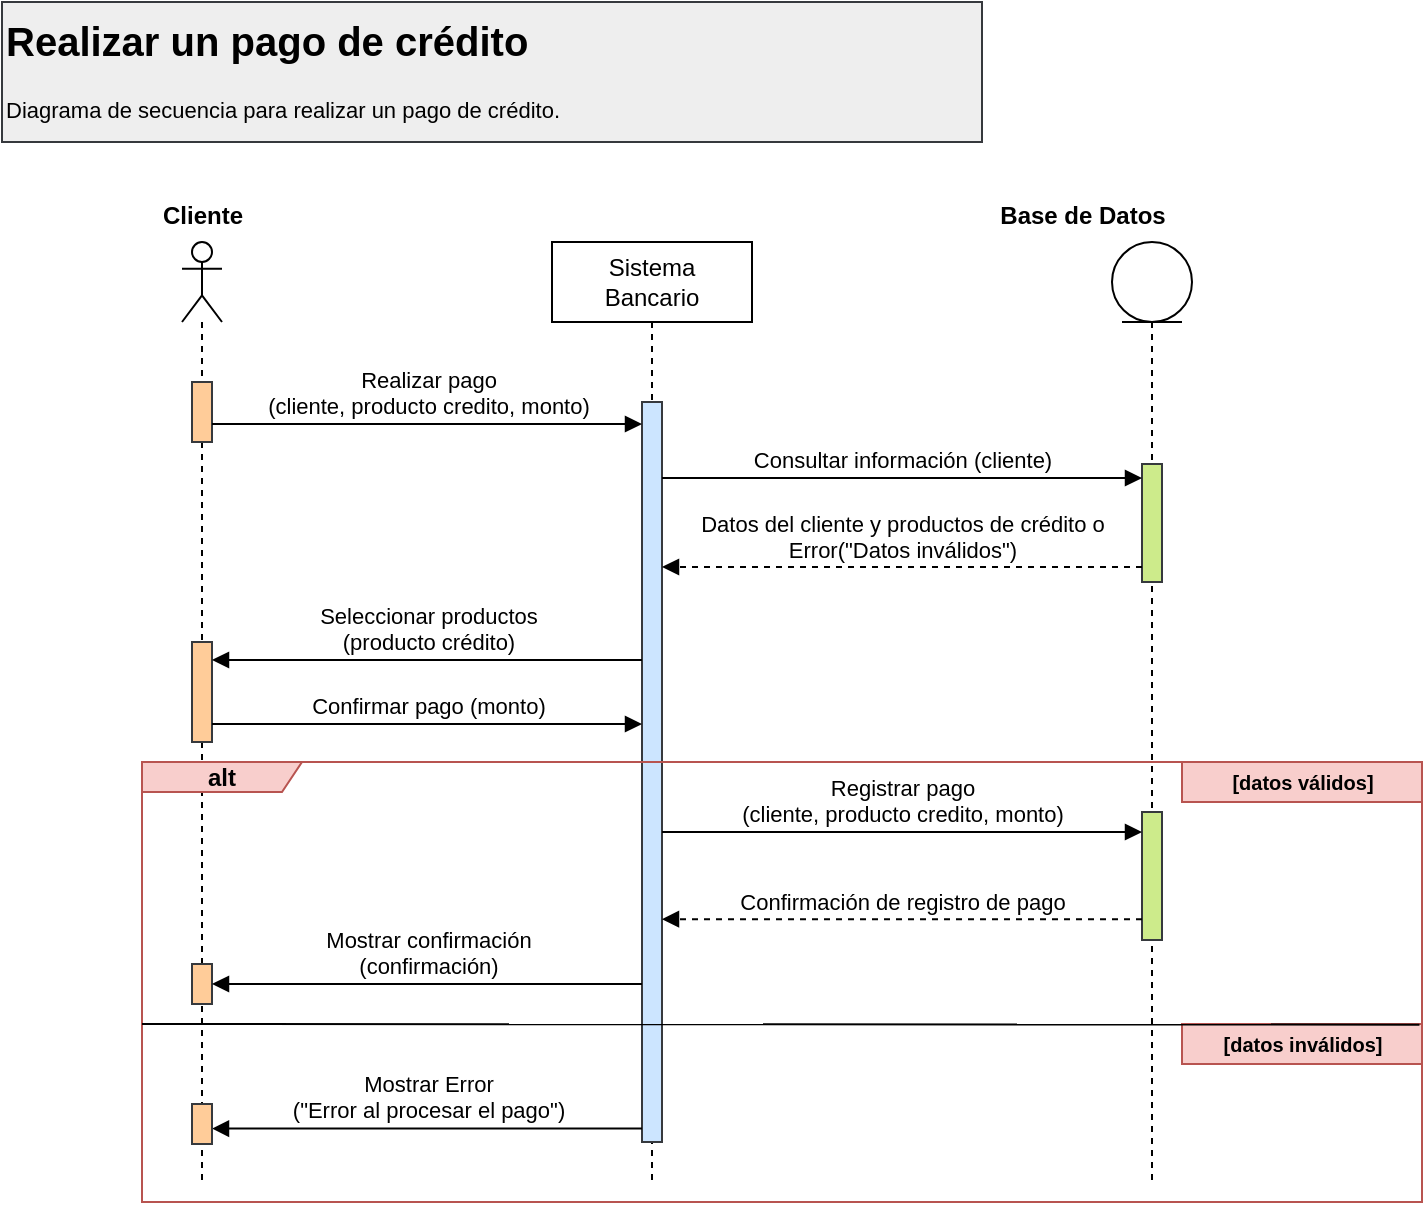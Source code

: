 <mxfile version="24.6.3" type="google">
  <diagram name="Página-1" id="D4xfMR_tDfcY7prQFISW">
    <mxGraphModel grid="1" page="1" gridSize="10" guides="1" tooltips="1" connect="1" arrows="1" fold="1" pageScale="1" pageWidth="1169" pageHeight="827" math="0" shadow="0">
      <root>
        <mxCell id="0" />
        <mxCell id="1" parent="0" />
        <mxCell id="BfA_5P8bwOXLROu7K_P--1" value="&lt;h1 style=&quot;margin-top: 0px;&quot;&gt;&lt;font style=&quot;font-size: 20px;&quot;&gt;Realizar un pago de&amp;nbsp;crédito&lt;/font&gt;&lt;/h1&gt;&lt;p style=&quot;font-size: 11px;&quot;&gt;Diagrama de secuencia para realizar un pago de crédito.&lt;/p&gt;" style="text;html=1;whiteSpace=wrap;overflow=hidden;rounded=0;fillColor=#eeeeee;strokeColor=#36393d;fontSize=11;" vertex="1" parent="1">
          <mxGeometry x="10" y="10" width="490" height="70" as="geometry" />
        </mxCell>
        <mxCell id="BfA_5P8bwOXLROu7K_P--43" value="" style="shape=umlLifeline;perimeter=lifelinePerimeter;whiteSpace=wrap;html=1;container=1;dropTarget=0;collapsible=0;recursiveResize=0;outlineConnect=0;portConstraint=eastwest;newEdgeStyle={&quot;curved&quot;:0,&quot;rounded&quot;:0};participant=umlActor;" vertex="1" parent="1">
          <mxGeometry x="100" y="130" width="20" height="470" as="geometry" />
        </mxCell>
        <mxCell id="BfA_5P8bwOXLROu7K_P--57" value="" style="html=1;points=[[0,0,0,0,5],[0,1,0,0,-5],[1,0,0,0,5],[1,1,0,0,-5]];perimeter=orthogonalPerimeter;outlineConnect=0;targetShapes=umlLifeline;portConstraint=eastwest;newEdgeStyle={&quot;curved&quot;:0,&quot;rounded&quot;:0};fillColor=#ffcc99;strokeColor=#36393d;" vertex="1" parent="BfA_5P8bwOXLROu7K_P--43">
          <mxGeometry x="5" y="70" width="10" height="30" as="geometry" />
        </mxCell>
        <mxCell id="ppfvb2NsNzk55--3sPmV-1" value="" style="html=1;points=[[0,0,0,0,5],[0,1,0,0,-5],[1,0,0,0,5],[1,1,0,0,-5]];perimeter=orthogonalPerimeter;outlineConnect=0;targetShapes=umlLifeline;portConstraint=eastwest;newEdgeStyle={&quot;curved&quot;:0,&quot;rounded&quot;:0};fillColor=#ffcc99;strokeColor=#36393d;" vertex="1" parent="BfA_5P8bwOXLROu7K_P--43">
          <mxGeometry x="5" y="200" width="10" height="50" as="geometry" />
        </mxCell>
        <mxCell id="BfA_5P8bwOXLROu7K_P--44" value="Sistema&lt;br&gt;Bancario" style="shape=umlLifeline;perimeter=lifelinePerimeter;whiteSpace=wrap;html=1;container=1;dropTarget=0;collapsible=0;recursiveResize=0;outlineConnect=0;portConstraint=eastwest;newEdgeStyle={&quot;curved&quot;:0,&quot;rounded&quot;:0};" vertex="1" parent="1">
          <mxGeometry x="285" y="130" width="100" height="470" as="geometry" />
        </mxCell>
        <mxCell id="BfA_5P8bwOXLROu7K_P--56" value="" style="html=1;points=[[0,0,0,0,5],[0,1,0,0,-5],[1,0,0,0,5],[1,1,0,0,-5]];perimeter=orthogonalPerimeter;outlineConnect=0;targetShapes=umlLifeline;portConstraint=eastwest;newEdgeStyle={&quot;curved&quot;:0,&quot;rounded&quot;:0};fillColor=#cce5ff;strokeColor=#36393d;" vertex="1" parent="BfA_5P8bwOXLROu7K_P--44">
          <mxGeometry x="45" y="80" width="10" height="370" as="geometry" />
        </mxCell>
        <mxCell id="BfA_5P8bwOXLROu7K_P--45" value="Cliente" style="text;align=center;fontStyle=1;verticalAlign=middle;spacingLeft=3;spacingRight=3;strokeColor=none;rotatable=0;points=[[0,0.5],[1,0.5]];portConstraint=eastwest;html=1;" vertex="1" parent="1">
          <mxGeometry x="70" y="104" width="80" height="26" as="geometry" />
        </mxCell>
        <mxCell id="BfA_5P8bwOXLROu7K_P--48" value="" style="shape=umlLifeline;perimeter=lifelinePerimeter;whiteSpace=wrap;html=1;container=1;dropTarget=0;collapsible=0;recursiveResize=0;outlineConnect=0;portConstraint=eastwest;newEdgeStyle={&quot;curved&quot;:0,&quot;rounded&quot;:0};participant=umlEntity;" vertex="1" parent="1">
          <mxGeometry x="565" y="130" width="40" height="470" as="geometry" />
        </mxCell>
        <mxCell id="bcULmBKe0mkSa0cwNDqA-2" value="" style="html=1;points=[[0,0,0,0,5],[0,1,0,0,-5],[1,0,0,0,5],[1,1,0,0,-5]];perimeter=orthogonalPerimeter;outlineConnect=0;targetShapes=umlLifeline;portConstraint=eastwest;newEdgeStyle={&quot;curved&quot;:0,&quot;rounded&quot;:0};fillColor=#cdeb8b;strokeColor=#36393d;" vertex="1" parent="BfA_5P8bwOXLROu7K_P--48">
          <mxGeometry x="15" y="111" width="10" height="59" as="geometry" />
        </mxCell>
        <mxCell id="XdA4SDEO-pm26UPTA_wm-1" value="" style="html=1;points=[[0,0,0,0,5],[0,1,0,0,-5],[1,0,0,0,5],[1,1,0,0,-5]];perimeter=orthogonalPerimeter;outlineConnect=0;targetShapes=umlLifeline;portConstraint=eastwest;newEdgeStyle={&quot;curved&quot;:0,&quot;rounded&quot;:0};fillColor=#cdeb8b;strokeColor=#36393d;" vertex="1" parent="BfA_5P8bwOXLROu7K_P--48">
          <mxGeometry x="15" y="285" width="10" height="64" as="geometry" />
        </mxCell>
        <mxCell id="BfA_5P8bwOXLROu7K_P--49" value="Base de Datos" style="text;align=center;fontStyle=1;verticalAlign=middle;spacingLeft=3;spacingRight=3;strokeColor=none;rotatable=0;points=[[0,0.5],[1,0.5]];portConstraint=eastwest;html=1;" vertex="1" parent="1">
          <mxGeometry x="505" y="104" width="90" height="26" as="geometry" />
        </mxCell>
        <mxCell id="BfA_5P8bwOXLROu7K_P--55" value="Realizar pago&lt;br&gt;(cliente, producto credito, monto)" style="html=1;verticalAlign=bottom;endArrow=block;curved=0;rounded=0;" edge="1" parent="1" target="BfA_5P8bwOXLROu7K_P--56">
          <mxGeometry x="-0.002" width="80" relative="1" as="geometry">
            <mxPoint x="115" y="221" as="sourcePoint" />
            <mxPoint x="285" y="221" as="targetPoint" />
            <mxPoint as="offset" />
          </mxGeometry>
        </mxCell>
        <mxCell id="BfA_5P8bwOXLROu7K_P--58" value="Consultar información (cliente)" style="html=1;verticalAlign=bottom;endArrow=block;curved=0;rounded=0;" edge="1" parent="1">
          <mxGeometry width="80" relative="1" as="geometry">
            <mxPoint x="340" y="248" as="sourcePoint" />
            <mxPoint x="580" y="248" as="targetPoint" />
          </mxGeometry>
        </mxCell>
        <mxCell id="BfA_5P8bwOXLROu7K_P--86" value="Mostrar Error &lt;br&gt;(&quot;Error al procesar el pago&quot;)" style="html=1;verticalAlign=bottom;endArrow=block;curved=0;rounded=0;" edge="1" parent="1">
          <mxGeometry width="80" relative="1" as="geometry">
            <mxPoint x="330" y="573.31" as="sourcePoint" />
            <mxPoint x="115" y="573.31" as="targetPoint" />
          </mxGeometry>
        </mxCell>
        <mxCell id="bcULmBKe0mkSa0cwNDqA-4" value="Datos del cliente y productos de crédito o &lt;br&gt;Error(&quot;Datos inválidos&quot;)" style="html=1;verticalAlign=bottom;endArrow=block;curved=0;rounded=0;dashed=1;" edge="1" parent="1">
          <mxGeometry width="80" relative="1" as="geometry">
            <mxPoint x="580" y="292.5" as="sourcePoint" />
            <mxPoint x="340" y="292.5" as="targetPoint" />
          </mxGeometry>
        </mxCell>
        <mxCell id="bcULmBKe0mkSa0cwNDqA-15" value="&lt;b&gt;alt&lt;/b&gt;" style="shape=umlFrame;whiteSpace=wrap;html=1;pointerEvents=0;width=80;height=15;fillColor=#f8cecc;strokeColor=#b85450;" vertex="1" parent="1">
          <mxGeometry x="80" y="390" width="640" height="220" as="geometry" />
        </mxCell>
        <mxCell id="NwqncXRK5OJ0vS-3r9_5-4" value="Seleccionar productos &lt;br&gt;(producto crédito)" style="html=1;verticalAlign=bottom;endArrow=block;curved=0;rounded=0;" edge="1" parent="1">
          <mxGeometry width="80" relative="1" as="geometry">
            <mxPoint x="330" y="339" as="sourcePoint" />
            <mxPoint x="115" y="339" as="targetPoint" />
          </mxGeometry>
        </mxCell>
        <mxCell id="NwqncXRK5OJ0vS-3r9_5-10" value="[datos inválidos]" style="text;align=center;fontStyle=1;verticalAlign=middle;spacingLeft=3;spacingRight=3;rotatable=0;points=[[0,0.5],[1,0.5]];portConstraint=eastwest;html=1;fontSize=10;fillColor=#f8cecc;strokeColor=#b85450;" vertex="1" parent="1">
          <mxGeometry x="600" y="521" width="120" height="20" as="geometry" />
        </mxCell>
        <mxCell id="NwqncXRK5OJ0vS-3r9_5-11" value="" style="endArrow=none;html=1;rounded=0;entryX=0.998;entryY=0.597;entryDx=0;entryDy=0;entryPerimeter=0;exitX=-0.001;exitY=0.627;exitDx=0;exitDy=0;exitPerimeter=0;" edge="1" parent="1" target="bcULmBKe0mkSa0cwNDqA-15">
          <mxGeometry width="50" height="50" relative="1" as="geometry">
            <mxPoint x="80.005" y="520.997" as="sourcePoint" />
            <mxPoint x="354.455" y="520.997" as="targetPoint" />
          </mxGeometry>
        </mxCell>
        <mxCell id="NwqncXRK5OJ0vS-3r9_5-12" value="[datos válidos]" style="text;align=center;fontStyle=1;verticalAlign=middle;spacingLeft=3;spacingRight=3;rotatable=0;points=[[0,0.5],[1,0.5]];portConstraint=eastwest;html=1;fontSize=10;fillColor=#f8cecc;strokeColor=#b85450;" vertex="1" parent="1">
          <mxGeometry x="600" y="390" width="120" height="20" as="geometry" />
        </mxCell>
        <mxCell id="NwqncXRK5OJ0vS-3r9_5-13" value="" style="html=1;points=[[0,0,0,0,5],[0,1,0,0,-5],[1,0,0,0,5],[1,1,0,0,-5]];perimeter=orthogonalPerimeter;outlineConnect=0;targetShapes=umlLifeline;portConstraint=eastwest;newEdgeStyle={&quot;curved&quot;:0,&quot;rounded&quot;:0};fillColor=#ffcc99;strokeColor=#36393d;" vertex="1" parent="1">
          <mxGeometry x="105" y="491" width="10" height="20" as="geometry" />
        </mxCell>
        <mxCell id="NwqncXRK5OJ0vS-3r9_5-14" value="Mostrar confirmación&lt;br&gt;(confirmación)" style="html=1;verticalAlign=bottom;endArrow=block;curved=0;rounded=0;" edge="1" parent="1" source="BfA_5P8bwOXLROu7K_P--56">
          <mxGeometry width="80" relative="1" as="geometry">
            <mxPoint x="285" y="501.0" as="sourcePoint" />
            <mxPoint x="115" y="501.0" as="targetPoint" />
          </mxGeometry>
        </mxCell>
        <mxCell id="A7_Kh4RqBEpTT9U6u_Qc-9" value="" style="html=1;points=[[0,0,0,0,5],[0,1,0,0,-5],[1,0,0,0,5],[1,1,0,0,-5]];perimeter=orthogonalPerimeter;outlineConnect=0;targetShapes=umlLifeline;portConstraint=eastwest;newEdgeStyle={&quot;curved&quot;:0,&quot;rounded&quot;:0};fillColor=#ffcc99;strokeColor=#36393d;" vertex="1" parent="1">
          <mxGeometry x="105" y="561" width="10" height="20" as="geometry" />
        </mxCell>
        <mxCell id="ppfvb2NsNzk55--3sPmV-2" value="Confirmar pago (monto)" style="html=1;verticalAlign=bottom;endArrow=block;curved=0;rounded=0;" edge="1" parent="1" target="BfA_5P8bwOXLROu7K_P--56">
          <mxGeometry width="80" relative="1" as="geometry">
            <mxPoint x="115" y="371" as="sourcePoint" />
            <mxPoint x="285" y="371" as="targetPoint" />
            <mxPoint as="offset" />
          </mxGeometry>
        </mxCell>
        <mxCell id="XdA4SDEO-pm26UPTA_wm-2" value="Registrar pago&lt;br&gt;(cliente, producto credito, monto)" style="html=1;verticalAlign=bottom;endArrow=block;curved=0;rounded=0;" edge="1" parent="1">
          <mxGeometry width="80" relative="1" as="geometry">
            <mxPoint x="340" y="425" as="sourcePoint" />
            <mxPoint x="580" y="425" as="targetPoint" />
            <mxPoint as="offset" />
          </mxGeometry>
        </mxCell>
        <mxCell id="XdA4SDEO-pm26UPTA_wm-3" value="Confirmación de registro de pago" style="html=1;verticalAlign=bottom;endArrow=block;curved=0;rounded=0;dashed=1;" edge="1" parent="1">
          <mxGeometry width="80" relative="1" as="geometry">
            <mxPoint x="580" y="468.58" as="sourcePoint" />
            <mxPoint x="340" y="468.58" as="targetPoint" />
          </mxGeometry>
        </mxCell>
      </root>
    </mxGraphModel>
  </diagram>
</mxfile>
